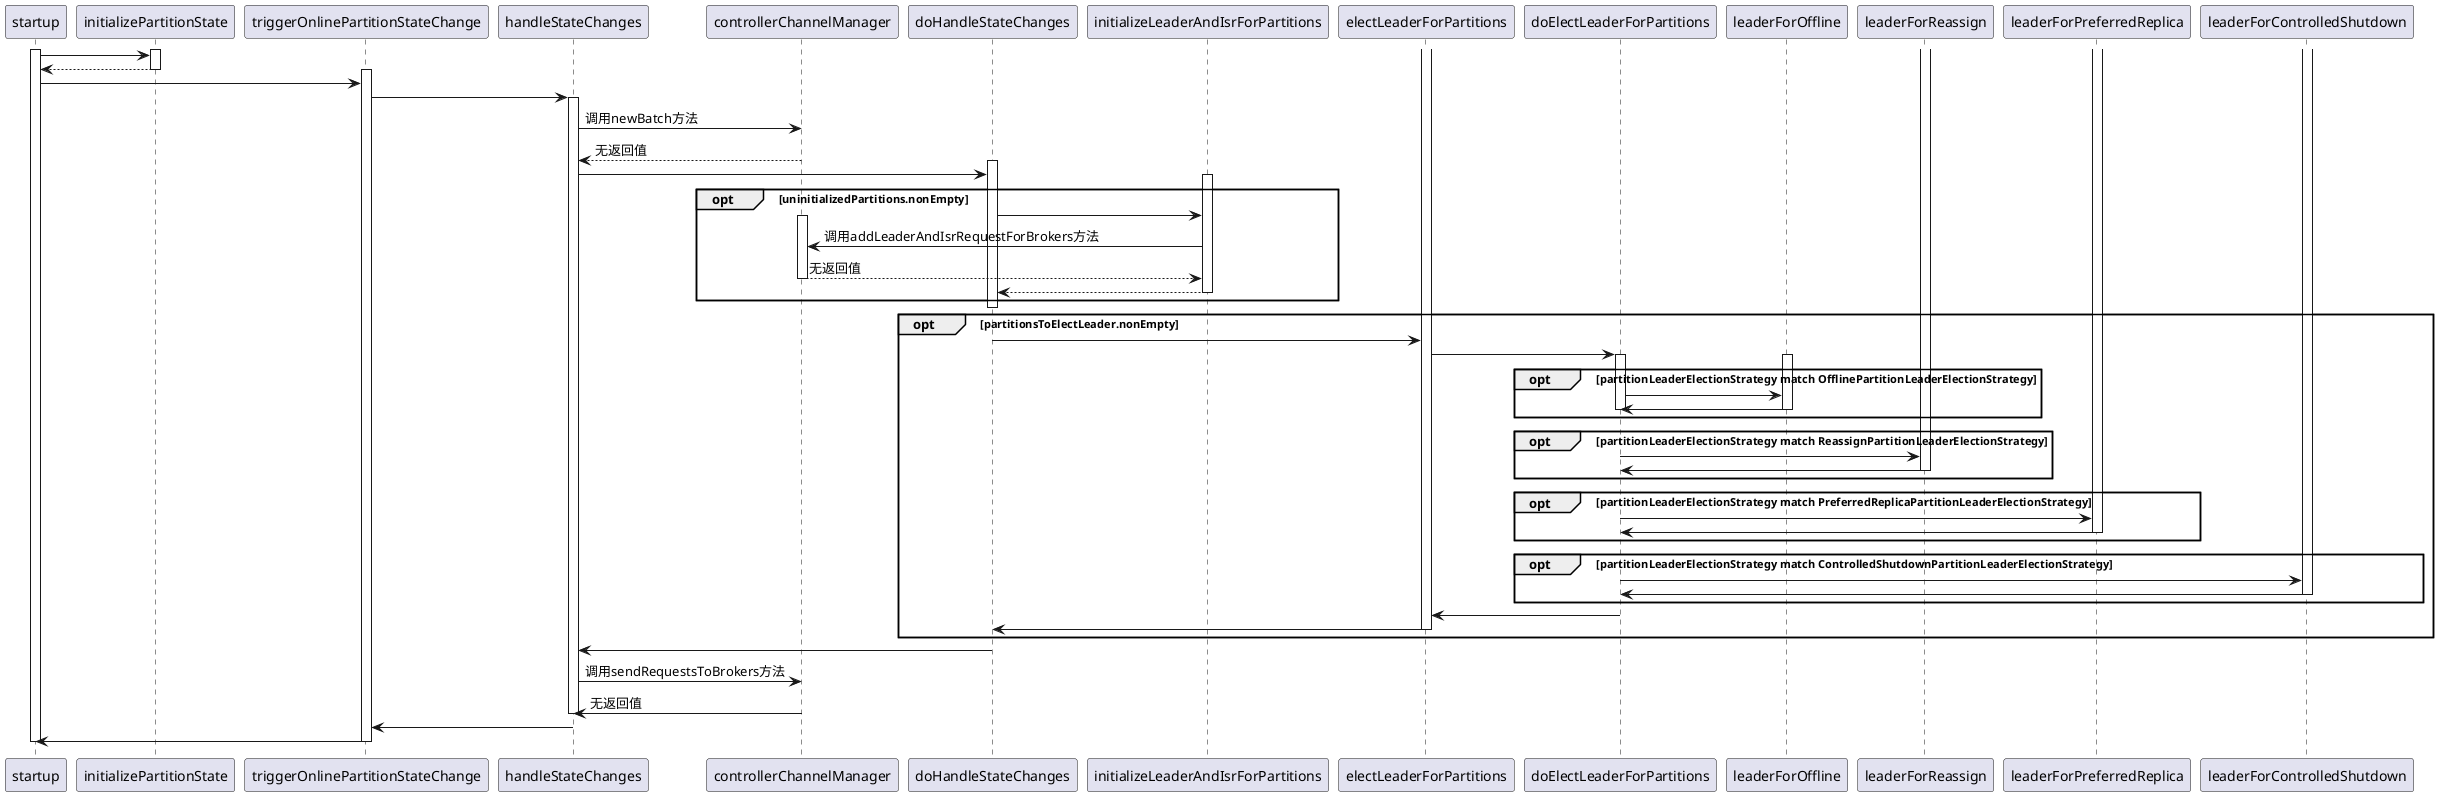 @startuml
activate startup
activate initializePartitionState
startup-> initializePartitionState:
initializePartitionState--> startup:
deactivate initializePartitionState

activate triggerOnlinePartitionStateChange
startup-> triggerOnlinePartitionStateChange
triggerOnlinePartitionStateChange-> handleStateChanges 

activate handleStateChanges
handleStateChanges-> controllerChannelManager: 调用newBatch方法
controllerChannelManager--> handleStateChanges:无返回值

activate doHandleStateChanges
handleStateChanges-> doHandleStateChanges

opt uninitializedPartitions.nonEmpty
activate initializeLeaderAndIsrForPartitions
doHandleStateChanges-> initializeLeaderAndIsrForPartitions
activate controllerChannelManager
initializeLeaderAndIsrForPartitions-> controllerChannelManager: 调用addLeaderAndIsrRequestForBrokers方法
controllerChannelManager--> initializeLeaderAndIsrForPartitions: 无返回值
deactivate controllerChannelManager
initializeLeaderAndIsrForPartitions--> doHandleStateChanges
deactivate initializeLeaderAndIsrForPartitions
end
deactivate doHandleStateChanges

opt partitionsToElectLeader.nonEmpty
activate doHandleStateChanges
activate electLeaderForPartitions
doHandleStateChanges-> electLeaderForPartitions
electLeaderForPartitions-> doElectLeaderForPartitions

opt partitionLeaderElectionStrategy match OfflinePartitionLeaderElectionStrategy
activate doElectLeaderForPartitions
activate leaderForOffline
doElectLeaderForPartitions-> leaderForOffline
leaderForOffline-> doElectLeaderForPartitions
deactivate doElectLeaderForPartitions
deactivate leaderForOffline
end
opt partitionLeaderElectionStrategy match ReassignPartitionLeaderElectionStrategy
activate doElectLeaderForPartitions
activate leaderForReassign
doElectLeaderForPartitions-> leaderForReassign
leaderForReassign-> doElectLeaderForPartitions
deactivate doElectLeaderForPartitions
deactivate leaderForReassign
end
opt partitionLeaderElectionStrategy match PreferredReplicaPartitionLeaderElectionStrategy
activate doElectLeaderForPartitions
activate leaderForPreferredReplica 
doElectLeaderForPartitions-> leaderForPreferredReplica 
leaderForPreferredReplica-> doElectLeaderForPartitions
deactivate doElectLeaderForPartitions
deactivate leaderForPreferredReplica 
end
opt partitionLeaderElectionStrategy match ControlledShutdownPartitionLeaderElectionStrategy
activate doElectLeaderForPartitions
activate leaderForControlledShutdown
doElectLeaderForPartitions-> leaderForControlledShutdown
leaderForControlledShutdown-> doElectLeaderForPartitions 
deactivate doElectLeaderForPartitions
deactivate leaderForControlledShutdown
end

doElectLeaderForPartitions-> electLeaderForPartitions 
electLeaderForPartitions-> doHandleStateChanges
deactivate electLeaderForPartitions
end

doHandleStateChanges-> handleStateChanges
deactivate doHandleStateChanges

handleStateChanges-> controllerChannelManager: 调用sendRequestsToBrokers方法
controllerChannelManager-> handleStateChanges:无返回值
deactivate handleStateChanges

handleStateChanges-> triggerOnlinePartitionStateChange 
triggerOnlinePartitionStateChange-> startup
deactivate triggerOnlinePartitionStateChange
deactivate startup

@enduml